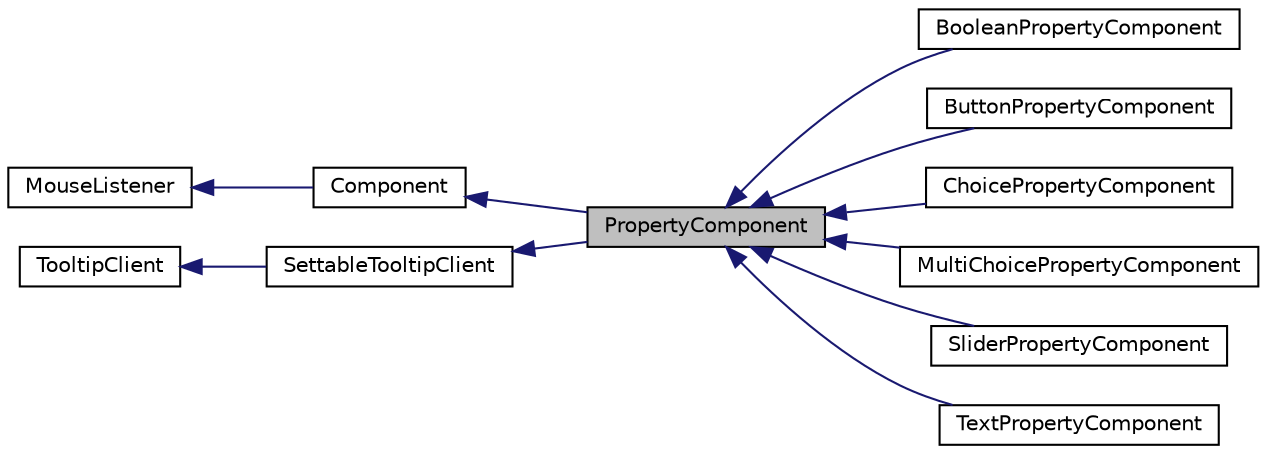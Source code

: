 digraph "PropertyComponent"
{
  bgcolor="transparent";
  edge [fontname="Helvetica",fontsize="10",labelfontname="Helvetica",labelfontsize="10"];
  node [fontname="Helvetica",fontsize="10",shape=record];
  rankdir="LR";
  Node0 [label="PropertyComponent",height=0.2,width=0.4,color="black", fillcolor="grey75", style="filled", fontcolor="black"];
  Node1 -> Node0 [dir="back",color="midnightblue",fontsize="10",style="solid",fontname="Helvetica"];
  Node1 [label="Component",height=0.2,width=0.4,color="black",URL="$classComponent.html",tooltip="The base class for all JUCE user-interface objects. "];
  Node2 -> Node1 [dir="back",color="midnightblue",fontsize="10",style="solid",fontname="Helvetica"];
  Node2 [label="MouseListener",height=0.2,width=0.4,color="black",URL="$classMouseListener.html",tooltip="A MouseListener can be registered with a component to receive callbacks about mouse events that happe..."];
  Node3 -> Node0 [dir="back",color="midnightblue",fontsize="10",style="solid",fontname="Helvetica"];
  Node3 [label="SettableTooltipClient",height=0.2,width=0.4,color="black",URL="$classSettableTooltipClient.html",tooltip="An implementation of TooltipClient that stores the tooltip string and a method for changing it..."];
  Node4 -> Node3 [dir="back",color="midnightblue",fontsize="10",style="solid",fontname="Helvetica"];
  Node4 [label="TooltipClient",height=0.2,width=0.4,color="black",URL="$classTooltipClient.html",tooltip="Components that want to use pop-up tooltips should implement this interface. "];
  Node0 -> Node5 [dir="back",color="midnightblue",fontsize="10",style="solid",fontname="Helvetica"];
  Node5 [label="BooleanPropertyComponent",height=0.2,width=0.4,color="black",URL="$classBooleanPropertyComponent.html",tooltip="A PropertyComponent that contains an on/off toggle button. "];
  Node0 -> Node6 [dir="back",color="midnightblue",fontsize="10",style="solid",fontname="Helvetica"];
  Node6 [label="ButtonPropertyComponent",height=0.2,width=0.4,color="black",URL="$classButtonPropertyComponent.html",tooltip="A PropertyComponent that contains a button. "];
  Node0 -> Node7 [dir="back",color="midnightblue",fontsize="10",style="solid",fontname="Helvetica"];
  Node7 [label="ChoicePropertyComponent",height=0.2,width=0.4,color="black",URL="$classChoicePropertyComponent.html",tooltip="A PropertyComponent that shows its value as a combo box. "];
  Node0 -> Node8 [dir="back",color="midnightblue",fontsize="10",style="solid",fontname="Helvetica"];
  Node8 [label="MultiChoicePropertyComponent",height=0.2,width=0.4,color="black",URL="$classMultiChoicePropertyComponent.html",tooltip="A PropertyComponent that shows its value as an expandable list of ToggleButtons. "];
  Node0 -> Node9 [dir="back",color="midnightblue",fontsize="10",style="solid",fontname="Helvetica"];
  Node9 [label="SliderPropertyComponent",height=0.2,width=0.4,color="black",URL="$classSliderPropertyComponent.html",tooltip="A PropertyComponent that shows its value as a slider. "];
  Node0 -> Node10 [dir="back",color="midnightblue",fontsize="10",style="solid",fontname="Helvetica"];
  Node10 [label="TextPropertyComponent",height=0.2,width=0.4,color="black",URL="$classTextPropertyComponent.html",tooltip="A PropertyComponent that shows its value as editable text. "];
}
